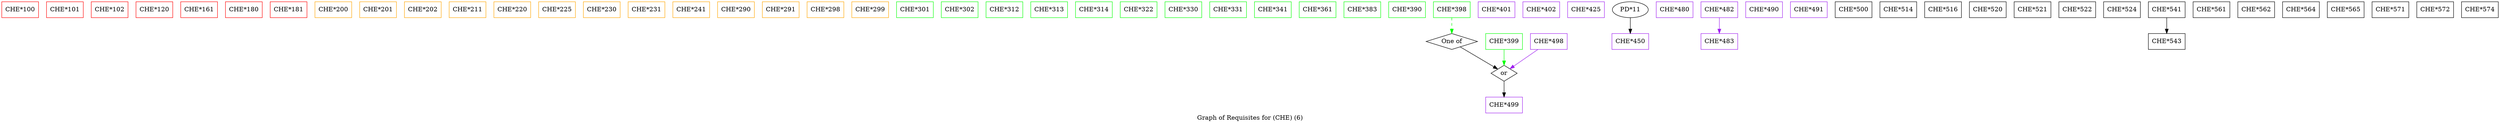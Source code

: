 strict digraph "" {
	graph [bb="0,0,5636,275",
		label="Graph of Requisites for (CHE) (6)",
		lheight=0.21,
		lp="2818,11.5",
		lwidth=3.32
	];
	node [label="\N"];
	"CHE*100"	[color=red,
		height=0.5,
		pos="41.5,257",
		shape=box,
		width=1.1528];
	"CHE*101"	[color=red,
		height=0.5,
		pos="142.5,257",
		shape=box,
		width=1.1528];
	"CHE*102"	[color=red,
		height=0.5,
		pos="243.5,257",
		shape=box,
		width=1.1528];
	"CHE*120"	[color=red,
		height=0.5,
		pos="344.5,257",
		shape=box,
		width=1.1528];
	"CHE*161"	[color=red,
		height=0.5,
		pos="445.5,257",
		shape=box,
		width=1.1528];
	"CHE*180"	[color=red,
		height=0.5,
		pos="546.5,257",
		shape=box,
		width=1.1528];
	"CHE*181"	[color=red,
		height=0.5,
		pos="647.5,257",
		shape=box,
		width=1.1528];
	"CHE*200"	[color=orange,
		height=0.5,
		pos="748.5,257",
		shape=box,
		width=1.1528];
	"CHE*201"	[color=orange,
		height=0.5,
		pos="849.5,257",
		shape=box,
		width=1.1528];
	"CHE*202"	[color=orange,
		height=0.5,
		pos="950.5,257",
		shape=box,
		width=1.1528];
	"CHE*211"	[color=orange,
		height=0.5,
		pos="1051.5,257",
		shape=box,
		width=1.1528];
	"CHE*220"	[color=orange,
		height=0.5,
		pos="1152.5,257",
		shape=box,
		width=1.1528];
	"CHE*225"	[color=orange,
		height=0.5,
		pos="1253.5,257",
		shape=box,
		width=1.1528];
	"CHE*230"	[color=orange,
		height=0.5,
		pos="1354.5,257",
		shape=box,
		width=1.1528];
	"CHE*231"	[color=orange,
		height=0.5,
		pos="1455.5,257",
		shape=box,
		width=1.1528];
	"CHE*241"	[color=orange,
		height=0.5,
		pos="1556.5,257",
		shape=box,
		width=1.1528];
	"CHE*290"	[color=orange,
		height=0.5,
		pos="1657.5,257",
		shape=box,
		width=1.1528];
	"CHE*291"	[color=orange,
		height=0.5,
		pos="1758.5,257",
		shape=box,
		width=1.1528];
	"CHE*298"	[color=orange,
		height=0.5,
		pos="1859.5,257",
		shape=box,
		width=1.1528];
	"CHE*299"	[color=orange,
		height=0.5,
		pos="1960.5,257",
		shape=box,
		width=1.1528];
	"CHE*301"	[color=green,
		height=0.5,
		pos="2061.5,257",
		shape=box,
		width=1.1528];
	"CHE*302"	[color=green,
		height=0.5,
		pos="2162.5,257",
		shape=box,
		width=1.1528];
	"CHE*312"	[color=green,
		height=0.5,
		pos="2263.5,257",
		shape=box,
		width=1.1528];
	"CHE*313"	[color=green,
		height=0.5,
		pos="2364.5,257",
		shape=box,
		width=1.1528];
	"CHE*314"	[color=green,
		height=0.5,
		pos="2465.5,257",
		shape=box,
		width=1.1528];
	"CHE*322"	[color=green,
		height=0.5,
		pos="2566.5,257",
		shape=box,
		width=1.1528];
	"CHE*330"	[color=green,
		height=0.5,
		pos="2667.5,257",
		shape=box,
		width=1.1528];
	"CHE*331"	[color=green,
		height=0.5,
		pos="2768.5,257",
		shape=box,
		width=1.1528];
	"CHE*341"	[color=green,
		height=0.5,
		pos="2869.5,257",
		shape=box,
		width=1.1528];
	"CHE*361"	[color=green,
		height=0.5,
		pos="2970.5,257",
		shape=box,
		width=1.1528];
	"CHE*383"	[color=green,
		height=0.5,
		pos="3071.5,257",
		shape=box,
		width=1.1528];
	"CHE*390"	[color=green,
		height=0.5,
		pos="3172.5,257",
		shape=box,
		width=1.1528];
	"CHE*398"	[color=green,
		height=0.5,
		pos="3273.5,257",
		shape=box,
		width=1.1528];
	of50	[height=0.5,
		label="One of",
		pos="3273.5,185",
		shape=diamond,
		width=1.6085];
	"CHE*398" -> of50	[color=green,
		pos="e,3273.5,203.1 3273.5,238.7 3273.5,230.98 3273.5,221.71 3273.5,213.11",
		style=dashed];
	or118	[height=0.5,
		label=or,
		pos="3390.5,113",
		shape=diamond,
		width=0.81703];
	of50 -> or118	[pos="e,3376.2,122.57 3292.3,172.75 3312.8,160.51 3345.5,140.93 3367.5,127.78"];
	"CHE*499"	[color=purple,
		height=0.5,
		pos="3390.5,41",
		shape=box,
		width=1.1528];
	or118 -> "CHE*499"	[pos="e,3390.5,59.104 3390.5,94.697 3390.5,86.983 3390.5,77.712 3390.5,69.112"];
	"CHE*399"	[color=green,
		height=0.5,
		pos="3390.5,185",
		shape=box,
		width=1.1528];
	"CHE*399" -> or118	[color=green,
		pos="e,3390.5,131.1 3390.5,166.7 3390.5,158.98 3390.5,149.71 3390.5,141.11"];
	"CHE*401"	[color=purple,
		height=0.5,
		pos="3374.5,257",
		shape=box,
		width=1.1528];
	"CHE*402"	[color=purple,
		height=0.5,
		pos="3475.5,257",
		shape=box,
		width=1.1528];
	"CHE*425"	[color=purple,
		height=0.5,
		pos="3576.5,257",
		shape=box,
		width=1.1528];
	"CHE*450"	[color=purple,
		height=0.5,
		pos="3676.5,185",
		shape=box,
		width=1.1528];
	"PD*11"	[height=0.5,
		pos="3676.5,257",
		width=1.1193];
	"PD*11" -> "CHE*450"	[pos="e,3676.5,203.1 3676.5,238.7 3676.5,230.98 3676.5,221.71 3676.5,213.11"];
	"CHE*480"	[color=purple,
		height=0.5,
		pos="3776.5,257",
		shape=box,
		width=1.1528];
	"CHE*482"	[color=purple,
		height=0.5,
		pos="3877.5,257",
		shape=box,
		width=1.1528];
	"CHE*483"	[color=purple,
		height=0.5,
		pos="3877.5,185",
		shape=box,
		width=1.1528];
	"CHE*482" -> "CHE*483"	[color=purple,
		pos="e,3877.5,203.1 3877.5,238.7 3877.5,230.98 3877.5,221.71 3877.5,213.11"];
	"CHE*490"	[color=purple,
		height=0.5,
		pos="3978.5,257",
		shape=box,
		width=1.1528];
	"CHE*491"	[color=purple,
		height=0.5,
		pos="4079.5,257",
		shape=box,
		width=1.1528];
	"CHE*498"	[color=purple,
		height=0.5,
		pos="3491.5,185",
		shape=box,
		width=1.1528];
	"CHE*498" -> or118	[color=purple,
		pos="e,3403.5,123.04 3466.8,166.88 3449.9,155.2 3427.9,139.89 3411.8,128.75"];
	"CHE*500"	[height=0.5,
		pos="4180.5,257",
		shape=box,
		width=1.1528];
	"CHE*514"	[height=0.5,
		pos="4281.5,257",
		shape=box,
		width=1.1528];
	"CHE*516"	[height=0.5,
		pos="4382.5,257",
		shape=box,
		width=1.1528];
	"CHE*520"	[height=0.5,
		pos="4483.5,257",
		shape=box,
		width=1.1528];
	"CHE*521"	[height=0.5,
		pos="4584.5,257",
		shape=box,
		width=1.1528];
	"CHE*522"	[height=0.5,
		pos="4685.5,257",
		shape=box,
		width=1.1528];
	"CHE*524"	[height=0.5,
		pos="4786.5,257",
		shape=box,
		width=1.1528];
	"CHE*541"	[height=0.5,
		pos="4887.5,257",
		shape=box,
		width=1.1528];
	"CHE*543"	[height=0.5,
		pos="4887.5,185",
		shape=box,
		width=1.1528];
	"CHE*541" -> "CHE*543"	[pos="e,4887.5,203.1 4887.5,238.7 4887.5,230.98 4887.5,221.71 4887.5,213.11"];
	"CHE*561"	[height=0.5,
		pos="4988.5,257",
		shape=box,
		width=1.1528];
	"CHE*562"	[height=0.5,
		pos="5089.5,257",
		shape=box,
		width=1.1528];
	"CHE*564"	[height=0.5,
		pos="5190.5,257",
		shape=box,
		width=1.1528];
	"CHE*565"	[height=0.5,
		pos="5291.5,257",
		shape=box,
		width=1.1528];
	"CHE*571"	[height=0.5,
		pos="5392.5,257",
		shape=box,
		width=1.1528];
	"CHE*572"	[height=0.5,
		pos="5493.5,257",
		shape=box,
		width=1.1528];
	"CHE*574"	[height=0.5,
		pos="5594.5,257",
		shape=box,
		width=1.1528];
}
